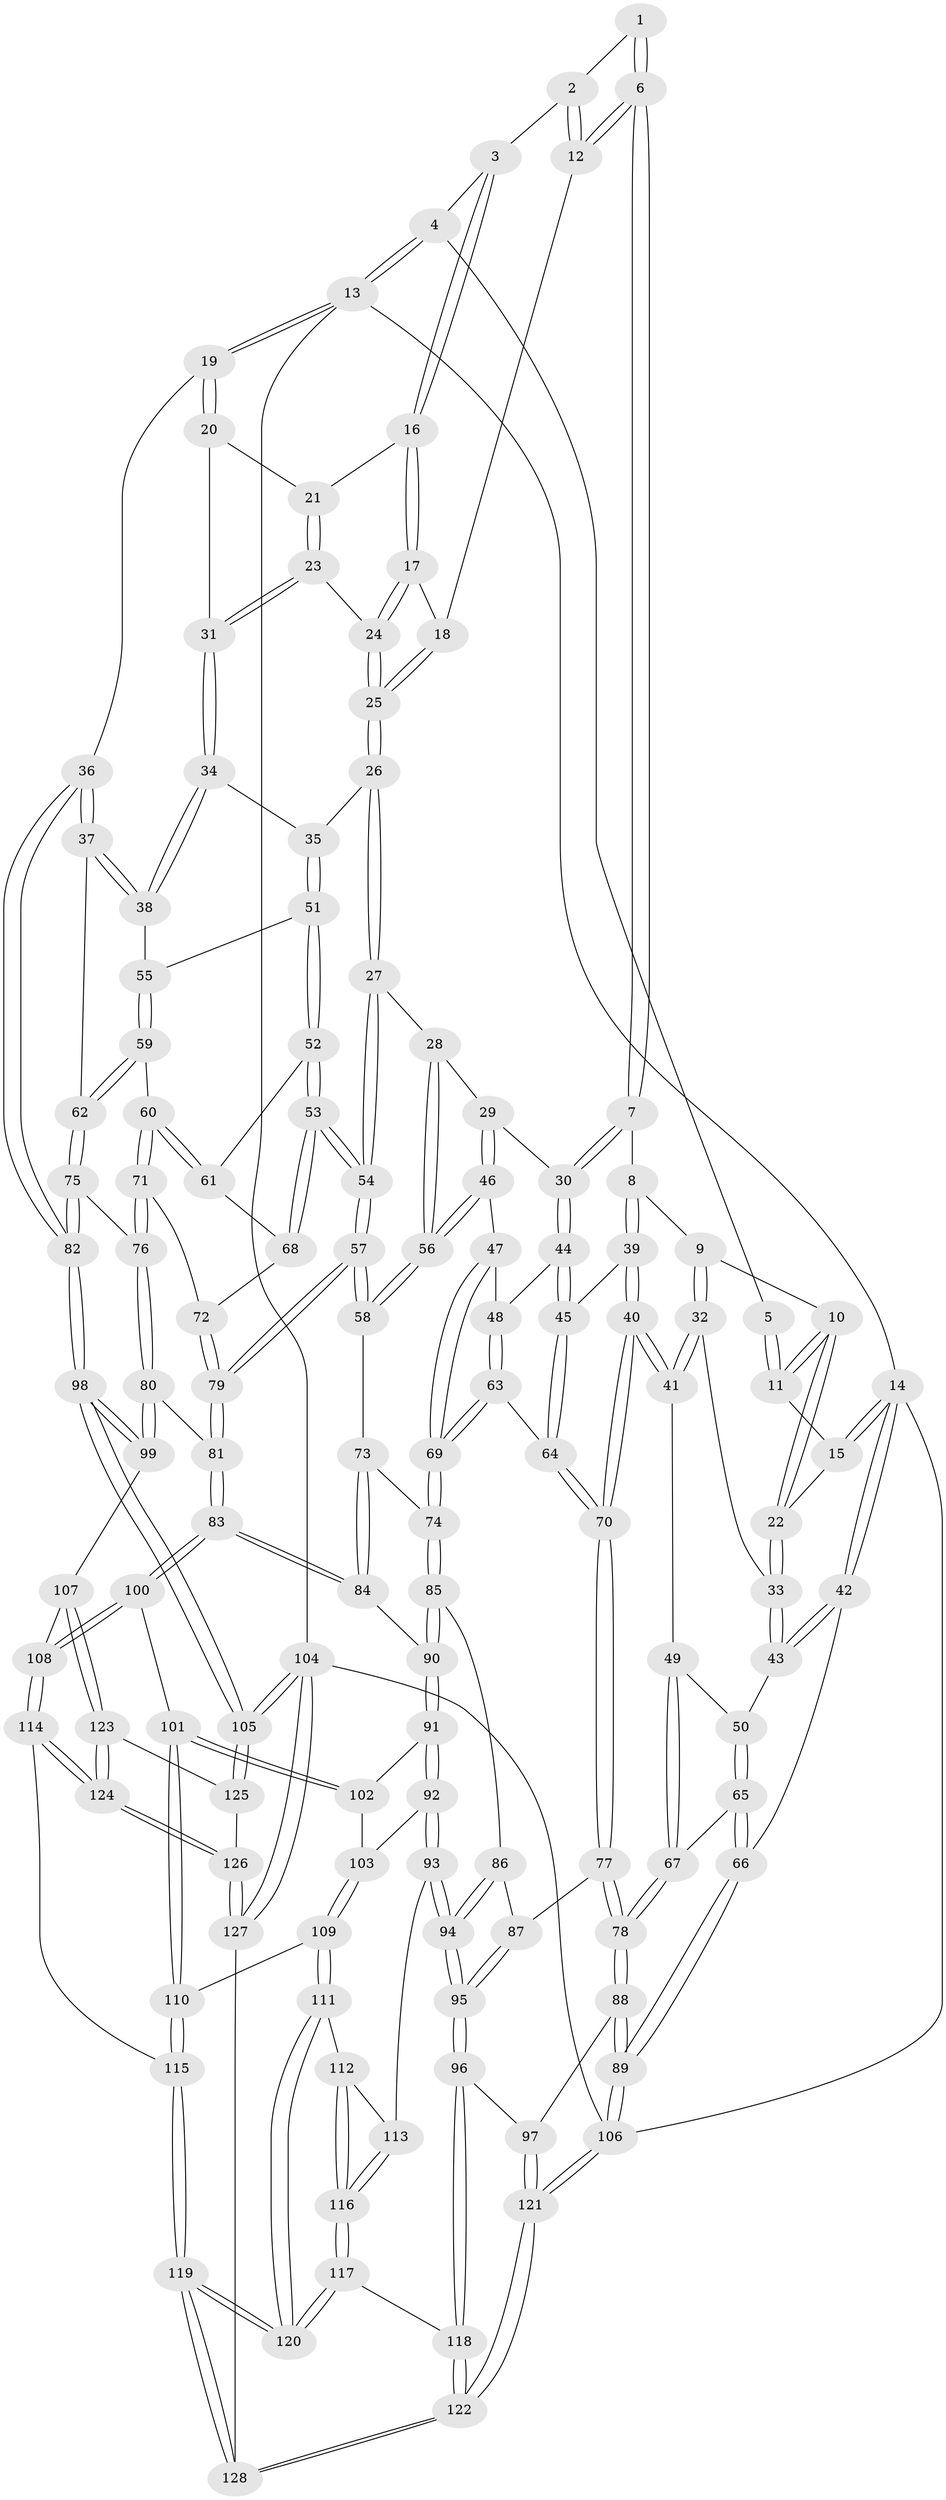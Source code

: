 // Generated by graph-tools (version 1.1) at 2025/38/03/09/25 02:38:25]
// undirected, 128 vertices, 317 edges
graph export_dot {
graph [start="1"]
  node [color=gray90,style=filled];
  1 [pos="+0.5502630409958025+0.015946619487371978"];
  2 [pos="+0.6319818940994006+0.008680955514733819"];
  3 [pos="+0.7895303203575272+0"];
  4 [pos="+0.7896657786159884+0"];
  5 [pos="+0.4597961295167079+0"];
  6 [pos="+0.5609691419006209+0.10283521591812461"];
  7 [pos="+0.4784872186828114+0.18716275389776565"];
  8 [pos="+0.4108221874827127+0.1470691345860045"];
  9 [pos="+0.3390056964132925+0.06456129744986887"];
  10 [pos="+0.29483906693371525+0"];
  11 [pos="+0.2951121941277935+0"];
  12 [pos="+0.6054964520714339+0.08744896287673139"];
  13 [pos="+1+0"];
  14 [pos="+0+0"];
  15 [pos="+0.10754396151574316+0"];
  16 [pos="+0.807315302366692+0"];
  17 [pos="+0.7567897388079452+0.02969058019154853"];
  18 [pos="+0.6581877911475196+0.09886209094571255"];
  19 [pos="+1+0.04359301171221404"];
  20 [pos="+1+0.08424211453798329"];
  21 [pos="+0.8789171267725535+0.026163591706822423"];
  22 [pos="+0.0373688670337113+0.1792960761327195"];
  23 [pos="+0.882304095161894+0.16625917838758186"];
  24 [pos="+0.7690084387840513+0.1644841604604252"];
  25 [pos="+0.7107095452761586+0.2232518214243366"];
  26 [pos="+0.7057444644659211+0.23563118545251668"];
  27 [pos="+0.6350644366752347+0.25810412023184165"];
  28 [pos="+0.6312679327698294+0.2579165232976443"];
  29 [pos="+0.5014585252252975+0.2029840486529107"];
  30 [pos="+0.47923139497821404+0.18861401236999653"];
  31 [pos="+0.9057118811573968+0.19173735759207405"];
  32 [pos="+0.154567127302955+0.2058608235461051"];
  33 [pos="+0.03507010449094051+0.18380876773791793"];
  34 [pos="+0.9116901402033962+0.21073650183818146"];
  35 [pos="+0.7349767751728147+0.2635201249246768"];
  36 [pos="+1+0.3653931188547345"];
  37 [pos="+1+0.31933504017454695"];
  38 [pos="+0.9372351333006893+0.26052514236662794"];
  39 [pos="+0.25924469950155177+0.3361167633810262"];
  40 [pos="+0.23617904598468142+0.34089390782673035"];
  41 [pos="+0.23255842493216258+0.33781508700038815"];
  42 [pos="+0+0.1734655809191265"];
  43 [pos="+0.002707411502983724+0.1911226429231086"];
  44 [pos="+0.4531804166731446+0.261251513946011"];
  45 [pos="+0.34007709136903763+0.35850228357467245"];
  46 [pos="+0.5431573279364912+0.39157380685479526"];
  47 [pos="+0.527822680439556+0.3900363327864527"];
  48 [pos="+0.4581070389982999+0.3553000318077562"];
  49 [pos="+0.08949631639641203+0.3748965186700185"];
  50 [pos="+0.07769928149983113+0.3699515288110572"];
  51 [pos="+0.7587718026673889+0.2961680830102833"];
  52 [pos="+0.7323683198301628+0.37189276170996216"];
  53 [pos="+0.6849649092530465+0.42212989285281677"];
  54 [pos="+0.6794161725504491+0.4255161084166181"];
  55 [pos="+0.8261246969516723+0.3242484274019012"];
  56 [pos="+0.5662898417680102+0.4057544286944943"];
  57 [pos="+0.6718025613754638+0.43831351620094644"];
  58 [pos="+0.5812444802403518+0.43558175020345186"];
  59 [pos="+0.8337126759676835+0.3895769182787805"];
  60 [pos="+0.8180941923440719+0.40180365298713233"];
  61 [pos="+0.7931217115853123+0.40202177740890227"];
  62 [pos="+0.8788149093642917+0.41562685743880307"];
  63 [pos="+0.4048501203625288+0.4363948543144797"];
  64 [pos="+0.4011364456374442+0.4329513420852166"];
  65 [pos="+0.014956934596734917+0.4285455469854059"];
  66 [pos="+0+0.47196461956341945"];
  67 [pos="+0.1385693802290499+0.4972953719374656"];
  68 [pos="+0.7562515608611605+0.4251150004774824"];
  69 [pos="+0.41287071267173175+0.46461061924098745"];
  70 [pos="+0.22514452736768906+0.4367028927626516"];
  71 [pos="+0.8054817059092754+0.4405288907028491"];
  72 [pos="+0.7780265233494579+0.45158477342396375"];
  73 [pos="+0.580028918050084+0.43743243444297153"];
  74 [pos="+0.4159954672586146+0.49711510563376676"];
  75 [pos="+0.8903183596121585+0.48881401562924925"];
  76 [pos="+0.8498649447361022+0.5497377057437076"];
  77 [pos="+0.20774636024155846+0.5111033568756572"];
  78 [pos="+0.1646816378967734+0.5273251824048482"];
  79 [pos="+0.717393548768448+0.5391673518250405"];
  80 [pos="+0.831454923547055+0.6007813967095262"];
  81 [pos="+0.7325135848629318+0.6043706265703619"];
  82 [pos="+1+0.42650387612925866"];
  83 [pos="+0.7267429837915659+0.6089308217479753"];
  84 [pos="+0.5667507928164849+0.5458453592251035"];
  85 [pos="+0.4157936301746477+0.497931481280037"];
  86 [pos="+0.3772001190056014+0.5238073969436234"];
  87 [pos="+0.22175820372705102+0.5179868329783773"];
  88 [pos="+0.08560798262476707+0.6165345191450868"];
  89 [pos="+0+0.6086830797486843"];
  90 [pos="+0.504876781180651+0.5759897555107206"];
  91 [pos="+0.5045603029776049+0.5864615691013324"];
  92 [pos="+0.40278957896377887+0.6971859287294194"];
  93 [pos="+0.3940179228180989+0.7009576954614808"];
  94 [pos="+0.36476452363166023+0.6971139822744393"];
  95 [pos="+0.31723070502571665+0.7173644954433055"];
  96 [pos="+0.2784924302725075+0.7599144529444363"];
  97 [pos="+0.1468089764204167+0.7217629936544809"];
  98 [pos="+1+0.6399831333331679"];
  99 [pos="+0.9261729539724923+0.666540568223856"];
  100 [pos="+0.6895214534671332+0.6742352362976908"];
  101 [pos="+0.6787713775615744+0.6785273105629954"];
  102 [pos="+0.5091277895185622+0.593871614321836"];
  103 [pos="+0.546127379159505+0.7069488358155213"];
  104 [pos="+1+1"];
  105 [pos="+1+1"];
  106 [pos="+0+1"];
  107 [pos="+0.8694518814421472+0.8092999688178417"];
  108 [pos="+0.7250917325278846+0.7607196502505066"];
  109 [pos="+0.5587789793294307+0.7166810043668808"];
  110 [pos="+0.6045849698541164+0.7211326910981918"];
  111 [pos="+0.5133317261007236+0.7733355076456511"];
  112 [pos="+0.4765197279526853+0.7688841591202932"];
  113 [pos="+0.4084820116808135+0.7212913721933046"];
  114 [pos="+0.7001728034580592+0.8580659674889217"];
  115 [pos="+0.599773770126249+0.8553358220682884"];
  116 [pos="+0.4440346107612348+0.8522126110436117"];
  117 [pos="+0.44505112745629966+0.8703814651338471"];
  118 [pos="+0.2940846605946656+0.8795760431775753"];
  119 [pos="+0.5288982013131677+0.9127011573374625"];
  120 [pos="+0.5229114076532687+0.9071927225620264"];
  121 [pos="+0+1"];
  122 [pos="+0.10003432362438398+1"];
  123 [pos="+0.872669433962622+0.8375116052949697"];
  124 [pos="+0.7693689629328387+0.9487139733598411"];
  125 [pos="+1+0.9148661235692551"];
  126 [pos="+0.7603688042995427+1"];
  127 [pos="+0.7145855604832344+1"];
  128 [pos="+0.5574591606179549+1"];
  1 -- 2;
  1 -- 6;
  1 -- 6;
  2 -- 3;
  2 -- 12;
  2 -- 12;
  3 -- 4;
  3 -- 16;
  3 -- 16;
  4 -- 5;
  4 -- 13;
  4 -- 13;
  5 -- 11;
  5 -- 11;
  6 -- 7;
  6 -- 7;
  6 -- 12;
  6 -- 12;
  7 -- 8;
  7 -- 30;
  7 -- 30;
  8 -- 9;
  8 -- 39;
  8 -- 39;
  9 -- 10;
  9 -- 32;
  9 -- 32;
  10 -- 11;
  10 -- 11;
  10 -- 22;
  10 -- 22;
  11 -- 15;
  12 -- 18;
  13 -- 14;
  13 -- 19;
  13 -- 19;
  13 -- 104;
  14 -- 15;
  14 -- 15;
  14 -- 42;
  14 -- 42;
  14 -- 106;
  15 -- 22;
  16 -- 17;
  16 -- 17;
  16 -- 21;
  17 -- 18;
  17 -- 24;
  17 -- 24;
  18 -- 25;
  18 -- 25;
  19 -- 20;
  19 -- 20;
  19 -- 36;
  20 -- 21;
  20 -- 31;
  21 -- 23;
  21 -- 23;
  22 -- 33;
  22 -- 33;
  23 -- 24;
  23 -- 31;
  23 -- 31;
  24 -- 25;
  24 -- 25;
  25 -- 26;
  25 -- 26;
  26 -- 27;
  26 -- 27;
  26 -- 35;
  27 -- 28;
  27 -- 54;
  27 -- 54;
  28 -- 29;
  28 -- 56;
  28 -- 56;
  29 -- 30;
  29 -- 46;
  29 -- 46;
  30 -- 44;
  30 -- 44;
  31 -- 34;
  31 -- 34;
  32 -- 33;
  32 -- 41;
  32 -- 41;
  33 -- 43;
  33 -- 43;
  34 -- 35;
  34 -- 38;
  34 -- 38;
  35 -- 51;
  35 -- 51;
  36 -- 37;
  36 -- 37;
  36 -- 82;
  36 -- 82;
  37 -- 38;
  37 -- 38;
  37 -- 62;
  38 -- 55;
  39 -- 40;
  39 -- 40;
  39 -- 45;
  40 -- 41;
  40 -- 41;
  40 -- 70;
  40 -- 70;
  41 -- 49;
  42 -- 43;
  42 -- 43;
  42 -- 66;
  43 -- 50;
  44 -- 45;
  44 -- 45;
  44 -- 48;
  45 -- 64;
  45 -- 64;
  46 -- 47;
  46 -- 56;
  46 -- 56;
  47 -- 48;
  47 -- 69;
  47 -- 69;
  48 -- 63;
  48 -- 63;
  49 -- 50;
  49 -- 67;
  49 -- 67;
  50 -- 65;
  50 -- 65;
  51 -- 52;
  51 -- 52;
  51 -- 55;
  52 -- 53;
  52 -- 53;
  52 -- 61;
  53 -- 54;
  53 -- 54;
  53 -- 68;
  53 -- 68;
  54 -- 57;
  54 -- 57;
  55 -- 59;
  55 -- 59;
  56 -- 58;
  56 -- 58;
  57 -- 58;
  57 -- 58;
  57 -- 79;
  57 -- 79;
  58 -- 73;
  59 -- 60;
  59 -- 62;
  59 -- 62;
  60 -- 61;
  60 -- 61;
  60 -- 71;
  60 -- 71;
  61 -- 68;
  62 -- 75;
  62 -- 75;
  63 -- 64;
  63 -- 69;
  63 -- 69;
  64 -- 70;
  64 -- 70;
  65 -- 66;
  65 -- 66;
  65 -- 67;
  66 -- 89;
  66 -- 89;
  67 -- 78;
  67 -- 78;
  68 -- 72;
  69 -- 74;
  69 -- 74;
  70 -- 77;
  70 -- 77;
  71 -- 72;
  71 -- 76;
  71 -- 76;
  72 -- 79;
  72 -- 79;
  73 -- 74;
  73 -- 84;
  73 -- 84;
  74 -- 85;
  74 -- 85;
  75 -- 76;
  75 -- 82;
  75 -- 82;
  76 -- 80;
  76 -- 80;
  77 -- 78;
  77 -- 78;
  77 -- 87;
  78 -- 88;
  78 -- 88;
  79 -- 81;
  79 -- 81;
  80 -- 81;
  80 -- 99;
  80 -- 99;
  81 -- 83;
  81 -- 83;
  82 -- 98;
  82 -- 98;
  83 -- 84;
  83 -- 84;
  83 -- 100;
  83 -- 100;
  84 -- 90;
  85 -- 86;
  85 -- 90;
  85 -- 90;
  86 -- 87;
  86 -- 94;
  86 -- 94;
  87 -- 95;
  87 -- 95;
  88 -- 89;
  88 -- 89;
  88 -- 97;
  89 -- 106;
  89 -- 106;
  90 -- 91;
  90 -- 91;
  91 -- 92;
  91 -- 92;
  91 -- 102;
  92 -- 93;
  92 -- 93;
  92 -- 103;
  93 -- 94;
  93 -- 94;
  93 -- 113;
  94 -- 95;
  94 -- 95;
  95 -- 96;
  95 -- 96;
  96 -- 97;
  96 -- 118;
  96 -- 118;
  97 -- 121;
  97 -- 121;
  98 -- 99;
  98 -- 99;
  98 -- 105;
  98 -- 105;
  99 -- 107;
  100 -- 101;
  100 -- 108;
  100 -- 108;
  101 -- 102;
  101 -- 102;
  101 -- 110;
  101 -- 110;
  102 -- 103;
  103 -- 109;
  103 -- 109;
  104 -- 105;
  104 -- 105;
  104 -- 127;
  104 -- 127;
  104 -- 106;
  105 -- 125;
  105 -- 125;
  106 -- 121;
  106 -- 121;
  107 -- 108;
  107 -- 123;
  107 -- 123;
  108 -- 114;
  108 -- 114;
  109 -- 110;
  109 -- 111;
  109 -- 111;
  110 -- 115;
  110 -- 115;
  111 -- 112;
  111 -- 120;
  111 -- 120;
  112 -- 113;
  112 -- 116;
  112 -- 116;
  113 -- 116;
  113 -- 116;
  114 -- 115;
  114 -- 124;
  114 -- 124;
  115 -- 119;
  115 -- 119;
  116 -- 117;
  116 -- 117;
  117 -- 118;
  117 -- 120;
  117 -- 120;
  118 -- 122;
  118 -- 122;
  119 -- 120;
  119 -- 120;
  119 -- 128;
  119 -- 128;
  121 -- 122;
  121 -- 122;
  122 -- 128;
  122 -- 128;
  123 -- 124;
  123 -- 124;
  123 -- 125;
  124 -- 126;
  124 -- 126;
  125 -- 126;
  126 -- 127;
  126 -- 127;
  127 -- 128;
}
